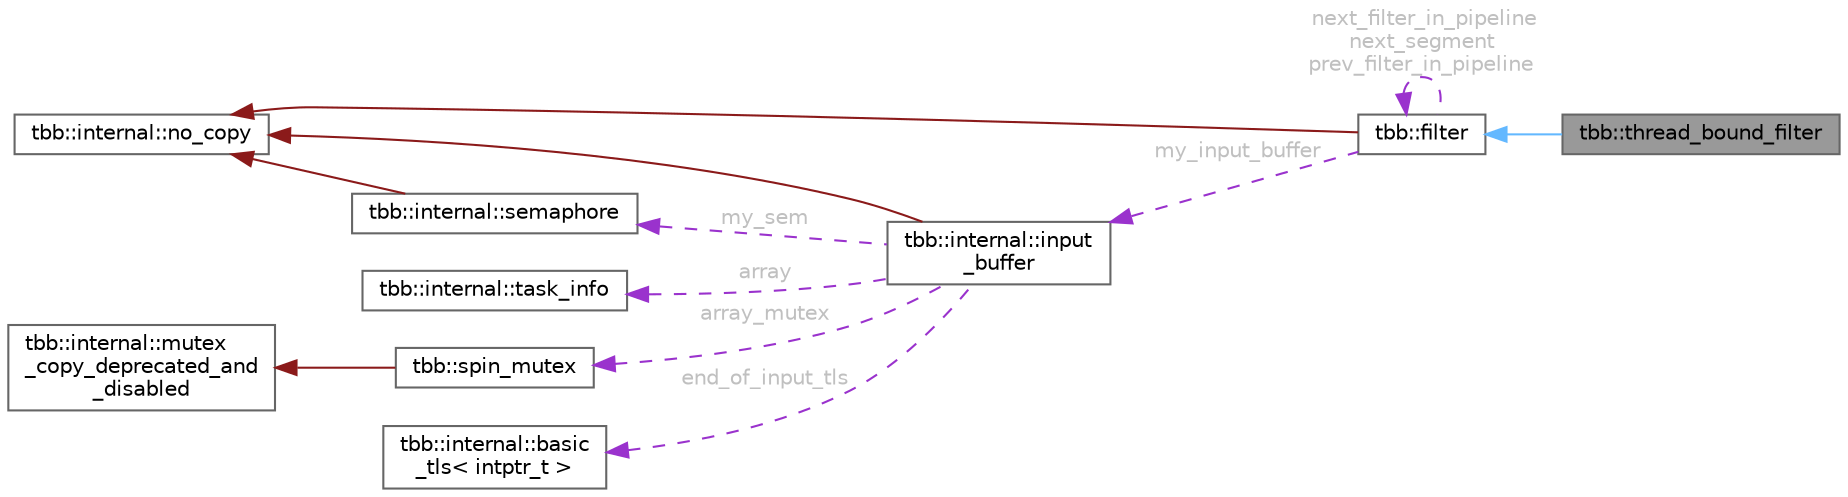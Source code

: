 digraph "tbb::thread_bound_filter"
{
 // LATEX_PDF_SIZE
  bgcolor="transparent";
  edge [fontname=Helvetica,fontsize=10,labelfontname=Helvetica,labelfontsize=10];
  node [fontname=Helvetica,fontsize=10,shape=box,height=0.2,width=0.4];
  rankdir="LR";
  Node1 [id="Node000001",label="tbb::thread_bound_filter",height=0.2,width=0.4,color="gray40", fillcolor="grey60", style="filled", fontcolor="black",tooltip="A stage in a pipeline served by a user thread."];
  Node2 -> Node1 [id="edge1_Node000001_Node000002",dir="back",color="steelblue1",style="solid",tooltip=" "];
  Node2 [id="Node000002",label="tbb::filter",height=0.2,width=0.4,color="gray40", fillcolor="white", style="filled",URL="$classtbb_1_1filter.html",tooltip="A stage in a pipeline."];
  Node3 -> Node2 [id="edge2_Node000002_Node000003",dir="back",color="firebrick4",style="solid",tooltip=" "];
  Node3 [id="Node000003",label="tbb::internal::no_copy",height=0.2,width=0.4,color="gray40", fillcolor="white", style="filled",tooltip=" "];
  Node2 -> Node2 [id="edge3_Node000002_Node000002",dir="back",color="darkorchid3",style="dashed",tooltip=" ",label=" next_filter_in_pipeline\nnext_segment\nprev_filter_in_pipeline",fontcolor="grey" ];
  Node4 -> Node2 [id="edge4_Node000002_Node000004",dir="back",color="darkorchid3",style="dashed",tooltip=" ",label=" my_input_buffer",fontcolor="grey" ];
  Node4 [id="Node000004",label="tbb::internal::input\l_buffer",height=0.2,width=0.4,color="gray40", fillcolor="white", style="filled",URL="$classtbb_1_1internal_1_1input__buffer.html",tooltip="A buffer of input items for a filter."];
  Node3 -> Node4 [id="edge5_Node000004_Node000003",dir="back",color="firebrick4",style="solid",tooltip=" "];
  Node5 -> Node4 [id="edge6_Node000004_Node000005",dir="back",color="darkorchid3",style="dashed",tooltip=" ",label=" array",fontcolor="grey" ];
  Node5 [id="Node000005",label="tbb::internal::task_info",height=0.2,width=0.4,color="gray40", fillcolor="white", style="filled",URL="$structtbb_1_1internal_1_1task__info.html",tooltip="This structure is used to store task information in a input buffer"];
  Node6 -> Node4 [id="edge7_Node000004_Node000006",dir="back",color="darkorchid3",style="dashed",tooltip=" ",label=" my_sem",fontcolor="grey" ];
  Node6 [id="Node000006",label="tbb::internal::semaphore",height=0.2,width=0.4,color="gray40", fillcolor="white", style="filled",URL="$classtbb_1_1internal_1_1semaphore.html",tooltip="Edsger Dijkstra's counting semaphore"];
  Node3 -> Node6 [id="edge8_Node000006_Node000003",dir="back",color="firebrick4",style="solid",tooltip=" "];
  Node7 -> Node4 [id="edge9_Node000004_Node000007",dir="back",color="darkorchid3",style="dashed",tooltip=" ",label=" array_mutex",fontcolor="grey" ];
  Node7 [id="Node000007",label="tbb::spin_mutex",height=0.2,width=0.4,color="gray40", fillcolor="white", style="filled",URL="$classtbb_1_1spin__mutex.html",tooltip="A lock that occupies a single byte."];
  Node8 -> Node7 [id="edge10_Node000007_Node000008",dir="back",color="firebrick4",style="solid",tooltip=" "];
  Node8 [id="Node000008",label="tbb::internal::mutex\l_copy_deprecated_and\l_disabled",height=0.2,width=0.4,color="gray40", fillcolor="white", style="filled",tooltip=" "];
  Node9 -> Node4 [id="edge11_Node000004_Node000009",dir="back",color="darkorchid3",style="dashed",tooltip=" ",label=" end_of_input_tls",fontcolor="grey" ];
  Node9 [id="Node000009",label="tbb::internal::basic\l_tls\< intptr_t \>",height=0.2,width=0.4,color="gray40", fillcolor="white", style="filled",URL="$classtbb_1_1internal_1_1basic__tls.html",tooltip=" "];
}
